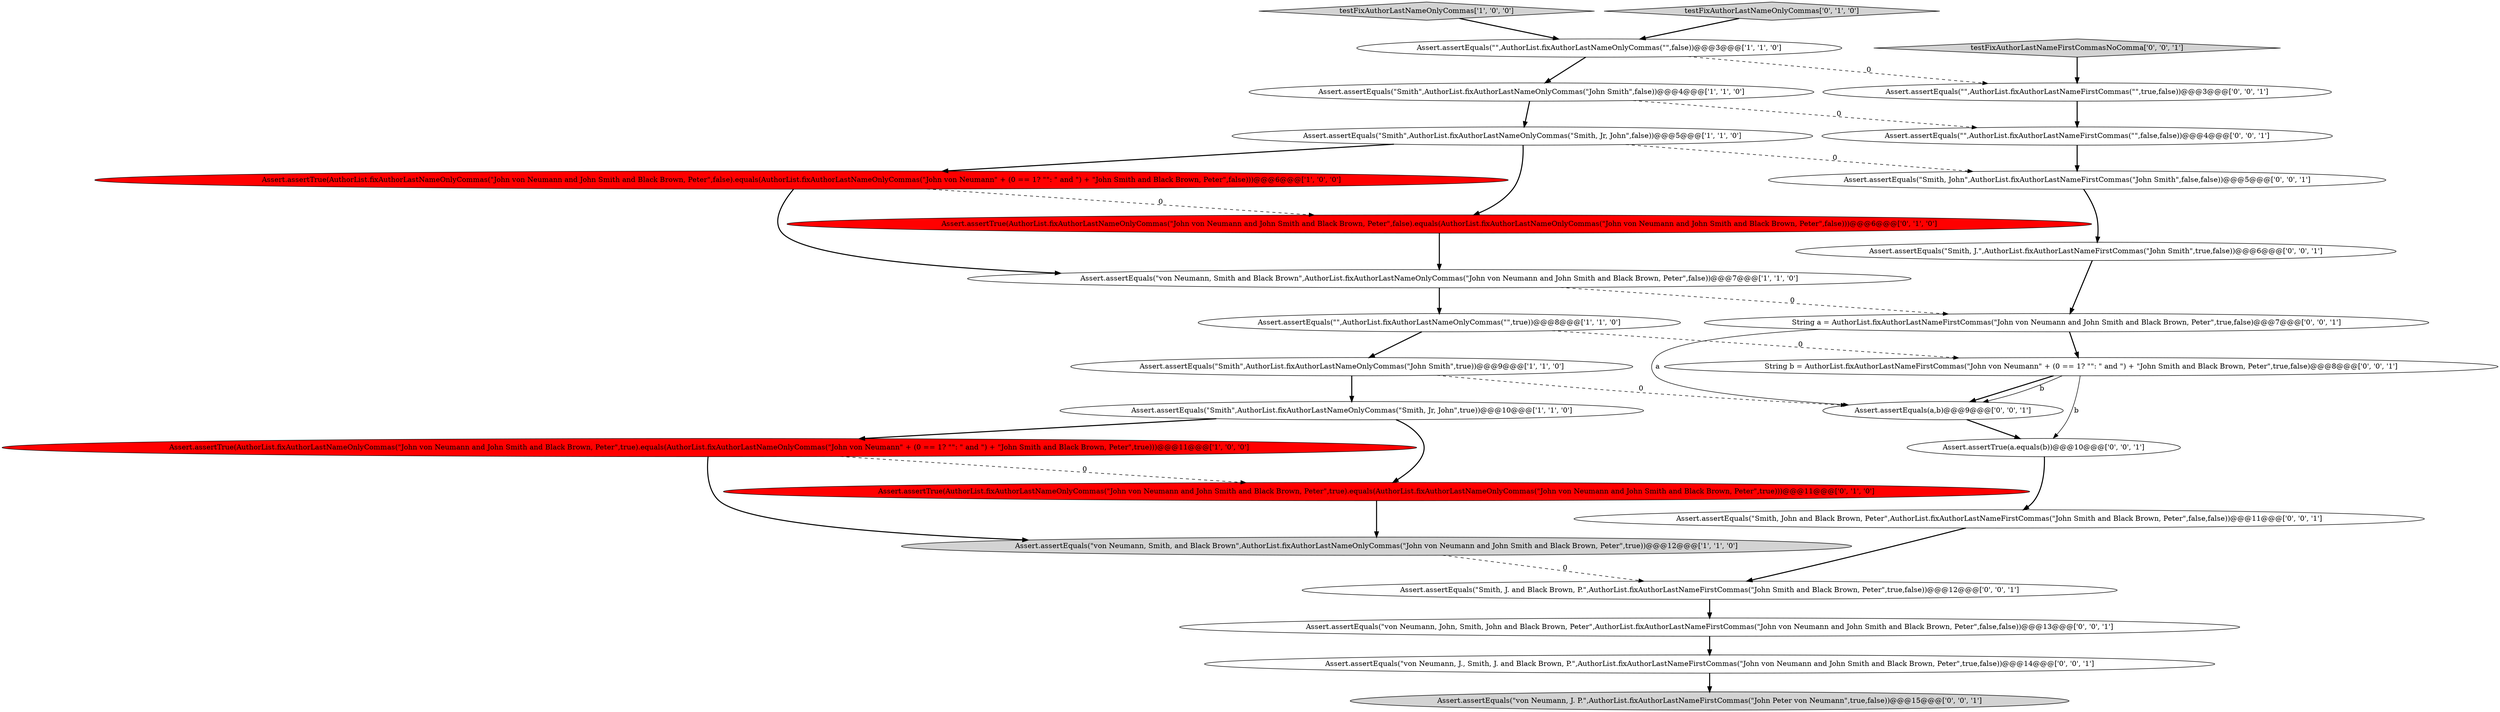 digraph {
9 [style = filled, label = "Assert.assertEquals(\"Smith\",AuthorList.fixAuthorLastNameOnlyCommas(\"Smith, Jr, John\",true))@@@10@@@['1', '1', '0']", fillcolor = white, shape = ellipse image = "AAA0AAABBB1BBB"];
18 [style = filled, label = "Assert.assertEquals(\"Smith, J. and Black Brown, P.\",AuthorList.fixAuthorLastNameFirstCommas(\"John Smith and Black Brown, Peter\",true,false))@@@12@@@['0', '0', '1']", fillcolor = white, shape = ellipse image = "AAA0AAABBB3BBB"];
3 [style = filled, label = "Assert.assertEquals(\"\",AuthorList.fixAuthorLastNameOnlyCommas(\"\",true))@@@8@@@['1', '1', '0']", fillcolor = white, shape = ellipse image = "AAA0AAABBB1BBB"];
19 [style = filled, label = "Assert.assertTrue(a.equals(b))@@@10@@@['0', '0', '1']", fillcolor = white, shape = ellipse image = "AAA0AAABBB3BBB"];
10 [style = filled, label = "Assert.assertEquals(\"von Neumann, Smith, and Black Brown\",AuthorList.fixAuthorLastNameOnlyCommas(\"John von Neumann and John Smith and Black Brown, Peter\",true))@@@12@@@['1', '1', '0']", fillcolor = lightgray, shape = ellipse image = "AAA0AAABBB1BBB"];
8 [style = filled, label = "Assert.assertTrue(AuthorList.fixAuthorLastNameOnlyCommas(\"John von Neumann and John Smith and Black Brown, Peter\",false).equals(AuthorList.fixAuthorLastNameOnlyCommas(\"John von Neumann\" + (0 == 1? \"\": \" and \") + \"John Smith and Black Brown, Peter\",false)))@@@6@@@['1', '0', '0']", fillcolor = red, shape = ellipse image = "AAA1AAABBB1BBB"];
23 [style = filled, label = "Assert.assertEquals(\"\",AuthorList.fixAuthorLastNameFirstCommas(\"\",false,false))@@@4@@@['0', '0', '1']", fillcolor = white, shape = ellipse image = "AAA0AAABBB3BBB"];
25 [style = filled, label = "String a = AuthorList.fixAuthorLastNameFirstCommas(\"John von Neumann and John Smith and Black Brown, Peter\",true,false)@@@7@@@['0', '0', '1']", fillcolor = white, shape = ellipse image = "AAA0AAABBB3BBB"];
14 [style = filled, label = "Assert.assertEquals(\"\",AuthorList.fixAuthorLastNameFirstCommas(\"\",true,false))@@@3@@@['0', '0', '1']", fillcolor = white, shape = ellipse image = "AAA0AAABBB3BBB"];
5 [style = filled, label = "Assert.assertEquals(\"\",AuthorList.fixAuthorLastNameOnlyCommas(\"\",false))@@@3@@@['1', '1', '0']", fillcolor = white, shape = ellipse image = "AAA0AAABBB1BBB"];
0 [style = filled, label = "testFixAuthorLastNameOnlyCommas['1', '0', '0']", fillcolor = lightgray, shape = diamond image = "AAA0AAABBB1BBB"];
1 [style = filled, label = "Assert.assertEquals(\"von Neumann, Smith and Black Brown\",AuthorList.fixAuthorLastNameOnlyCommas(\"John von Neumann and John Smith and Black Brown, Peter\",false))@@@7@@@['1', '1', '0']", fillcolor = white, shape = ellipse image = "AAA0AAABBB1BBB"];
27 [style = filled, label = "Assert.assertEquals(\"von Neumann, J., Smith, J. and Black Brown, P.\",AuthorList.fixAuthorLastNameFirstCommas(\"John von Neumann and John Smith and Black Brown, Peter\",true,false))@@@14@@@['0', '0', '1']", fillcolor = white, shape = ellipse image = "AAA0AAABBB3BBB"];
2 [style = filled, label = "Assert.assertEquals(\"Smith\",AuthorList.fixAuthorLastNameOnlyCommas(\"Smith, Jr, John\",false))@@@5@@@['1', '1', '0']", fillcolor = white, shape = ellipse image = "AAA0AAABBB1BBB"];
7 [style = filled, label = "Assert.assertEquals(\"Smith\",AuthorList.fixAuthorLastNameOnlyCommas(\"John Smith\",false))@@@4@@@['1', '1', '0']", fillcolor = white, shape = ellipse image = "AAA0AAABBB1BBB"];
12 [style = filled, label = "Assert.assertTrue(AuthorList.fixAuthorLastNameOnlyCommas(\"John von Neumann and John Smith and Black Brown, Peter\",false).equals(AuthorList.fixAuthorLastNameOnlyCommas(\"John von Neumann and John Smith and Black Brown, Peter\",false)))@@@6@@@['0', '1', '0']", fillcolor = red, shape = ellipse image = "AAA1AAABBB2BBB"];
21 [style = filled, label = "Assert.assertEquals(a,b)@@@9@@@['0', '0', '1']", fillcolor = white, shape = ellipse image = "AAA0AAABBB3BBB"];
26 [style = filled, label = "Assert.assertEquals(\"von Neumann, J. P.\",AuthorList.fixAuthorLastNameFirstCommas(\"John Peter von Neumann\",true,false))@@@15@@@['0', '0', '1']", fillcolor = lightgray, shape = ellipse image = "AAA0AAABBB3BBB"];
13 [style = filled, label = "testFixAuthorLastNameOnlyCommas['0', '1', '0']", fillcolor = lightgray, shape = diamond image = "AAA0AAABBB2BBB"];
15 [style = filled, label = "Assert.assertEquals(\"von Neumann, John, Smith, John and Black Brown, Peter\",AuthorList.fixAuthorLastNameFirstCommas(\"John von Neumann and John Smith and Black Brown, Peter\",false,false))@@@13@@@['0', '0', '1']", fillcolor = white, shape = ellipse image = "AAA0AAABBB3BBB"];
24 [style = filled, label = "String b = AuthorList.fixAuthorLastNameFirstCommas(\"John von Neumann\" + (0 == 1? \"\": \" and \") + \"John Smith and Black Brown, Peter\",true,false)@@@8@@@['0', '0', '1']", fillcolor = white, shape = ellipse image = "AAA0AAABBB3BBB"];
17 [style = filled, label = "Assert.assertEquals(\"Smith, J.\",AuthorList.fixAuthorLastNameFirstCommas(\"John Smith\",true,false))@@@6@@@['0', '0', '1']", fillcolor = white, shape = ellipse image = "AAA0AAABBB3BBB"];
4 [style = filled, label = "Assert.assertTrue(AuthorList.fixAuthorLastNameOnlyCommas(\"John von Neumann and John Smith and Black Brown, Peter\",true).equals(AuthorList.fixAuthorLastNameOnlyCommas(\"John von Neumann\" + (0 == 1? \"\": \" and \") + \"John Smith and Black Brown, Peter\",true)))@@@11@@@['1', '0', '0']", fillcolor = red, shape = ellipse image = "AAA1AAABBB1BBB"];
22 [style = filled, label = "Assert.assertEquals(\"Smith, John and Black Brown, Peter\",AuthorList.fixAuthorLastNameFirstCommas(\"John Smith and Black Brown, Peter\",false,false))@@@11@@@['0', '0', '1']", fillcolor = white, shape = ellipse image = "AAA0AAABBB3BBB"];
6 [style = filled, label = "Assert.assertEquals(\"Smith\",AuthorList.fixAuthorLastNameOnlyCommas(\"John Smith\",true))@@@9@@@['1', '1', '0']", fillcolor = white, shape = ellipse image = "AAA0AAABBB1BBB"];
20 [style = filled, label = "testFixAuthorLastNameFirstCommasNoComma['0', '0', '1']", fillcolor = lightgray, shape = diamond image = "AAA0AAABBB3BBB"];
11 [style = filled, label = "Assert.assertTrue(AuthorList.fixAuthorLastNameOnlyCommas(\"John von Neumann and John Smith and Black Brown, Peter\",true).equals(AuthorList.fixAuthorLastNameOnlyCommas(\"John von Neumann and John Smith and Black Brown, Peter\",true)))@@@11@@@['0', '1', '0']", fillcolor = red, shape = ellipse image = "AAA1AAABBB2BBB"];
16 [style = filled, label = "Assert.assertEquals(\"Smith, John\",AuthorList.fixAuthorLastNameFirstCommas(\"John Smith\",false,false))@@@5@@@['0', '0', '1']", fillcolor = white, shape = ellipse image = "AAA0AAABBB3BBB"];
4->10 [style = bold, label=""];
17->25 [style = bold, label=""];
25->21 [style = solid, label="a"];
6->21 [style = dashed, label="0"];
23->16 [style = bold, label=""];
24->19 [style = solid, label="b"];
5->14 [style = dashed, label="0"];
7->23 [style = dashed, label="0"];
9->11 [style = bold, label=""];
21->19 [style = bold, label=""];
9->4 [style = bold, label=""];
3->24 [style = dashed, label="0"];
18->15 [style = bold, label=""];
1->3 [style = bold, label=""];
3->6 [style = bold, label=""];
8->12 [style = dashed, label="0"];
20->14 [style = bold, label=""];
16->17 [style = bold, label=""];
12->1 [style = bold, label=""];
2->12 [style = bold, label=""];
8->1 [style = bold, label=""];
25->24 [style = bold, label=""];
22->18 [style = bold, label=""];
14->23 [style = bold, label=""];
24->21 [style = bold, label=""];
11->10 [style = bold, label=""];
7->2 [style = bold, label=""];
2->16 [style = dashed, label="0"];
13->5 [style = bold, label=""];
5->7 [style = bold, label=""];
24->21 [style = solid, label="b"];
4->11 [style = dashed, label="0"];
6->9 [style = bold, label=""];
1->25 [style = dashed, label="0"];
15->27 [style = bold, label=""];
19->22 [style = bold, label=""];
10->18 [style = dashed, label="0"];
2->8 [style = bold, label=""];
0->5 [style = bold, label=""];
27->26 [style = bold, label=""];
}

